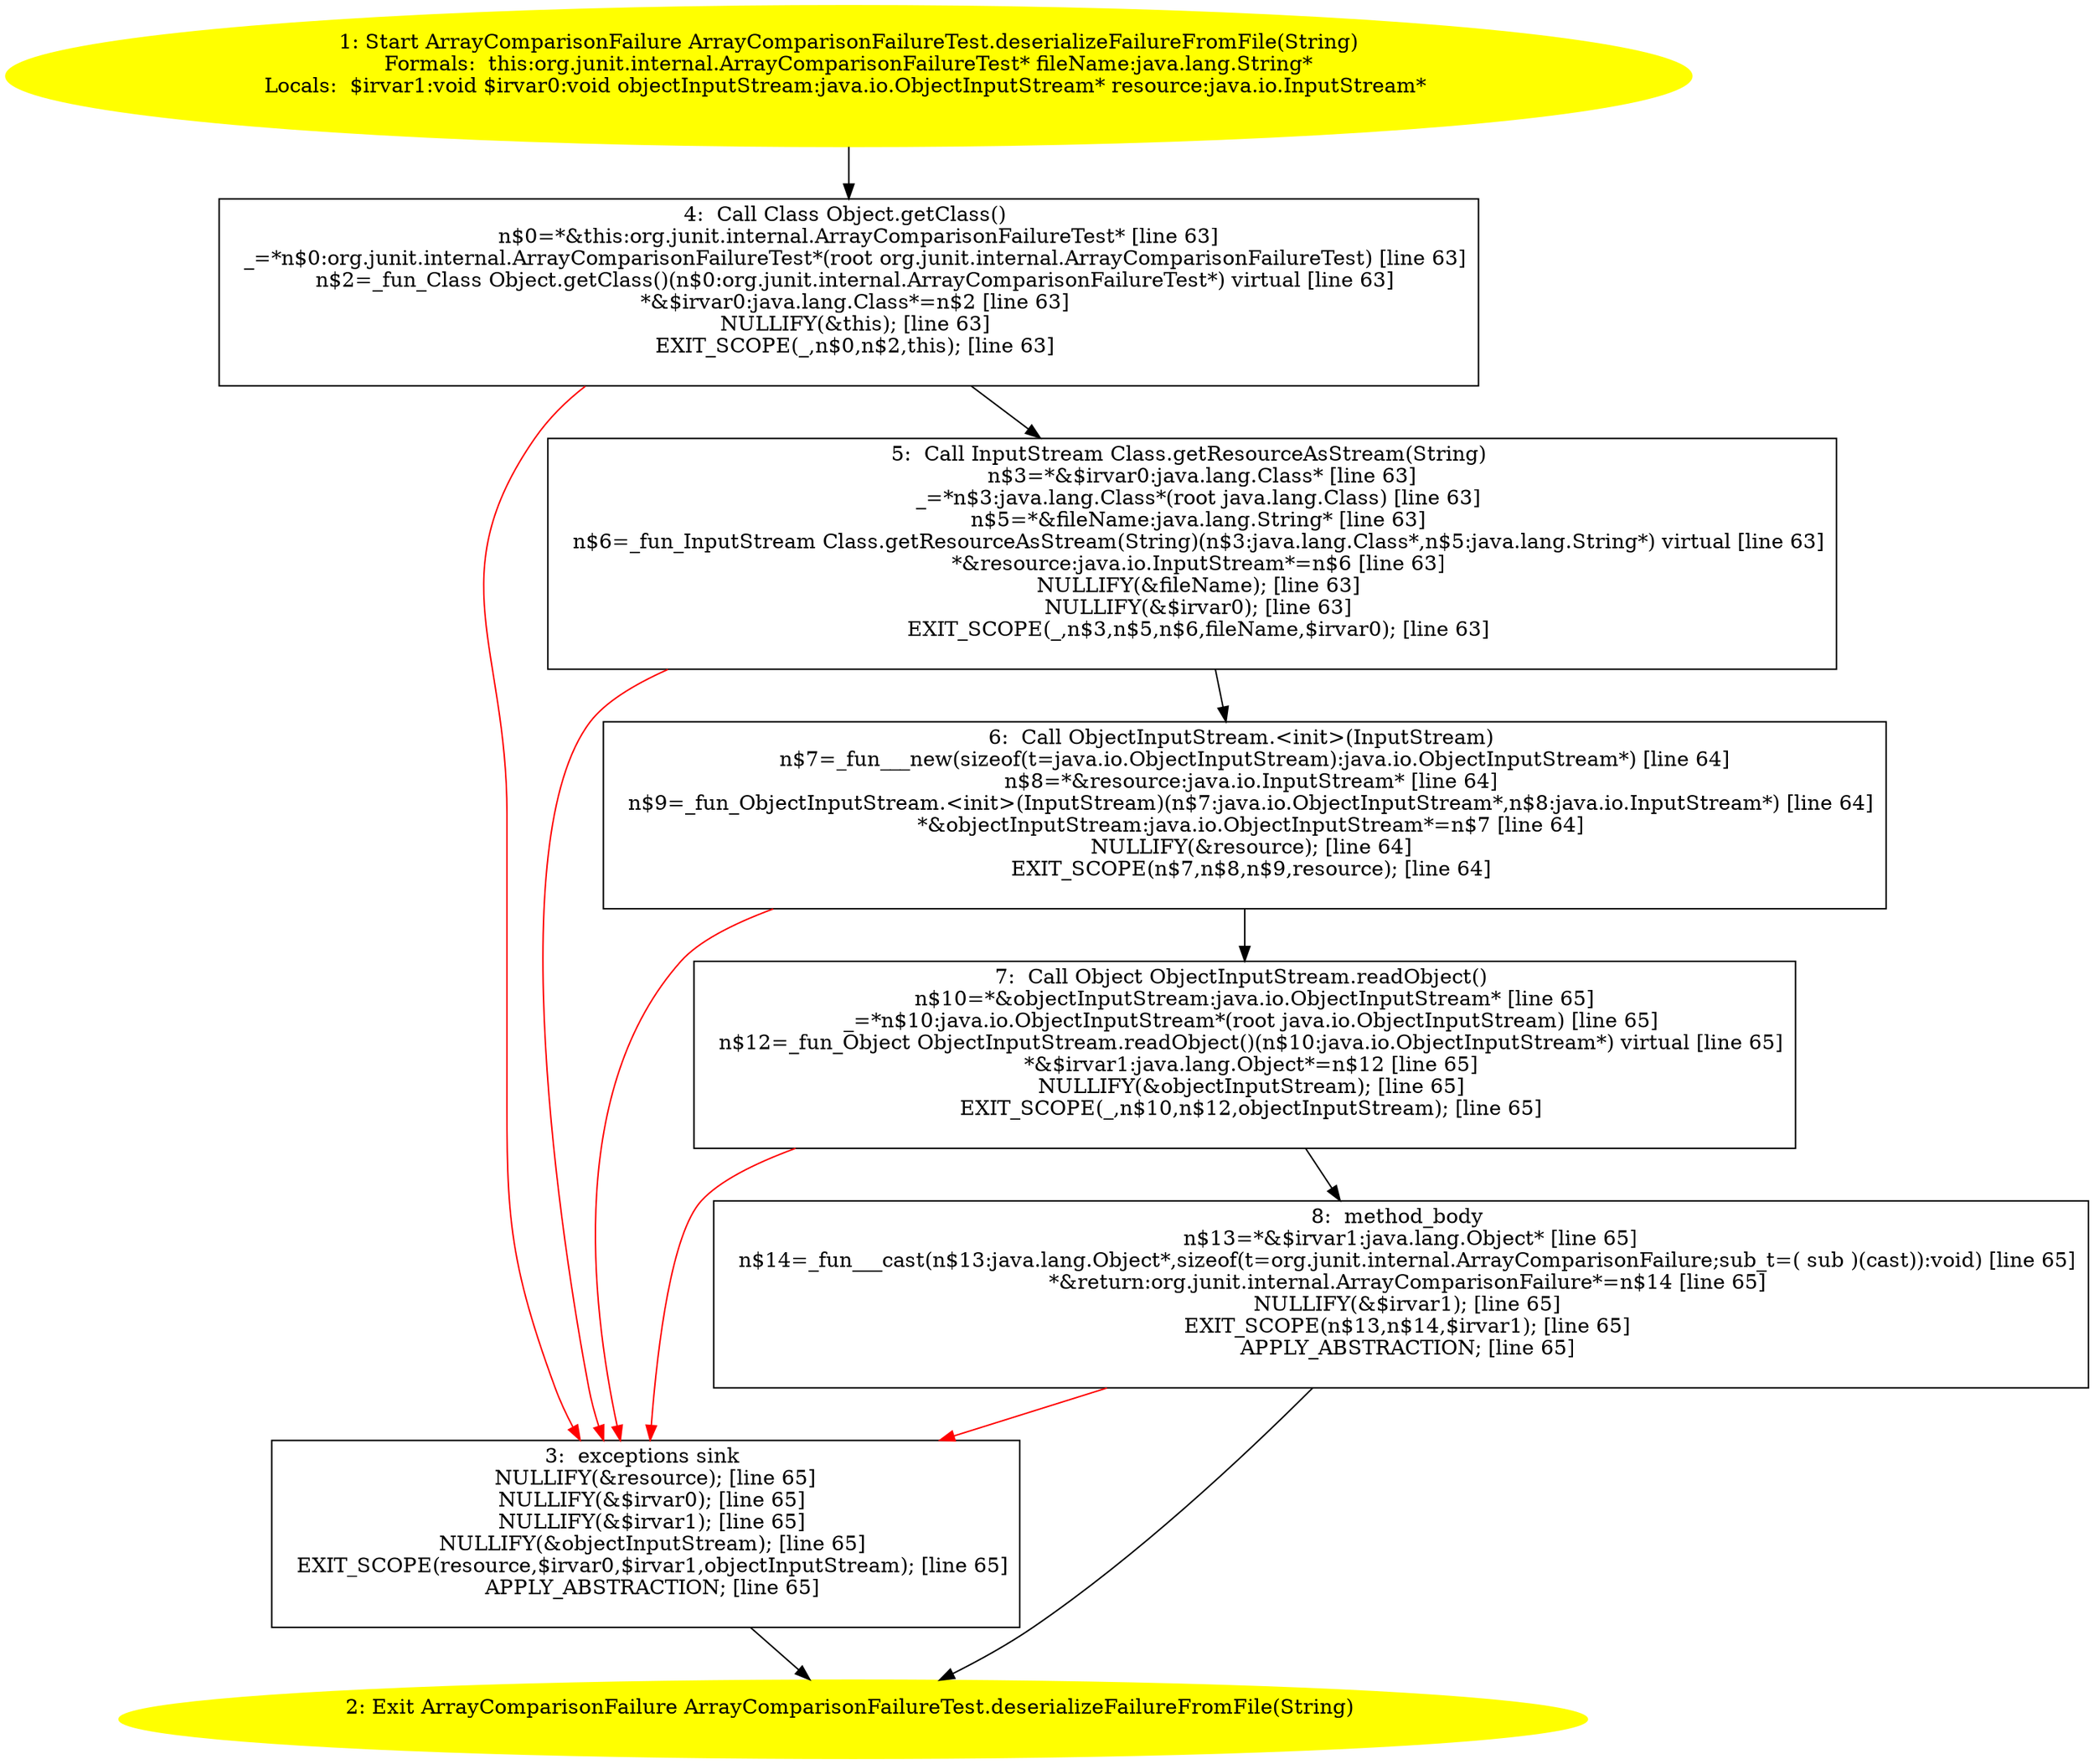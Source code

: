 /* @generated */
digraph cfg {
"org.junit.internal.ArrayComparisonFailureTest.deserializeFailureFromFile(java.lang.String):org.junit.e46ffd1a13fc3d3604741bfa10451ec1_1" [label="1: Start ArrayComparisonFailure ArrayComparisonFailureTest.deserializeFailureFromFile(String)\nFormals:  this:org.junit.internal.ArrayComparisonFailureTest* fileName:java.lang.String*\nLocals:  $irvar1:void $irvar0:void objectInputStream:java.io.ObjectInputStream* resource:java.io.InputStream* \n  " color=yellow style=filled]
	

	 "org.junit.internal.ArrayComparisonFailureTest.deserializeFailureFromFile(java.lang.String):org.junit.e46ffd1a13fc3d3604741bfa10451ec1_1" -> "org.junit.internal.ArrayComparisonFailureTest.deserializeFailureFromFile(java.lang.String):org.junit.e46ffd1a13fc3d3604741bfa10451ec1_4" ;
"org.junit.internal.ArrayComparisonFailureTest.deserializeFailureFromFile(java.lang.String):org.junit.e46ffd1a13fc3d3604741bfa10451ec1_2" [label="2: Exit ArrayComparisonFailure ArrayComparisonFailureTest.deserializeFailureFromFile(String) \n  " color=yellow style=filled]
	

"org.junit.internal.ArrayComparisonFailureTest.deserializeFailureFromFile(java.lang.String):org.junit.e46ffd1a13fc3d3604741bfa10451ec1_3" [label="3:  exceptions sink \n   NULLIFY(&resource); [line 65]\n  NULLIFY(&$irvar0); [line 65]\n  NULLIFY(&$irvar1); [line 65]\n  NULLIFY(&objectInputStream); [line 65]\n  EXIT_SCOPE(resource,$irvar0,$irvar1,objectInputStream); [line 65]\n  APPLY_ABSTRACTION; [line 65]\n " shape="box"]
	

	 "org.junit.internal.ArrayComparisonFailureTest.deserializeFailureFromFile(java.lang.String):org.junit.e46ffd1a13fc3d3604741bfa10451ec1_3" -> "org.junit.internal.ArrayComparisonFailureTest.deserializeFailureFromFile(java.lang.String):org.junit.e46ffd1a13fc3d3604741bfa10451ec1_2" ;
"org.junit.internal.ArrayComparisonFailureTest.deserializeFailureFromFile(java.lang.String):org.junit.e46ffd1a13fc3d3604741bfa10451ec1_4" [label="4:  Call Class Object.getClass() \n   n$0=*&this:org.junit.internal.ArrayComparisonFailureTest* [line 63]\n  _=*n$0:org.junit.internal.ArrayComparisonFailureTest*(root org.junit.internal.ArrayComparisonFailureTest) [line 63]\n  n$2=_fun_Class Object.getClass()(n$0:org.junit.internal.ArrayComparisonFailureTest*) virtual [line 63]\n  *&$irvar0:java.lang.Class*=n$2 [line 63]\n  NULLIFY(&this); [line 63]\n  EXIT_SCOPE(_,n$0,n$2,this); [line 63]\n " shape="box"]
	

	 "org.junit.internal.ArrayComparisonFailureTest.deserializeFailureFromFile(java.lang.String):org.junit.e46ffd1a13fc3d3604741bfa10451ec1_4" -> "org.junit.internal.ArrayComparisonFailureTest.deserializeFailureFromFile(java.lang.String):org.junit.e46ffd1a13fc3d3604741bfa10451ec1_5" ;
	 "org.junit.internal.ArrayComparisonFailureTest.deserializeFailureFromFile(java.lang.String):org.junit.e46ffd1a13fc3d3604741bfa10451ec1_4" -> "org.junit.internal.ArrayComparisonFailureTest.deserializeFailureFromFile(java.lang.String):org.junit.e46ffd1a13fc3d3604741bfa10451ec1_3" [color="red" ];
"org.junit.internal.ArrayComparisonFailureTest.deserializeFailureFromFile(java.lang.String):org.junit.e46ffd1a13fc3d3604741bfa10451ec1_5" [label="5:  Call InputStream Class.getResourceAsStream(String) \n   n$3=*&$irvar0:java.lang.Class* [line 63]\n  _=*n$3:java.lang.Class*(root java.lang.Class) [line 63]\n  n$5=*&fileName:java.lang.String* [line 63]\n  n$6=_fun_InputStream Class.getResourceAsStream(String)(n$3:java.lang.Class*,n$5:java.lang.String*) virtual [line 63]\n  *&resource:java.io.InputStream*=n$6 [line 63]\n  NULLIFY(&fileName); [line 63]\n  NULLIFY(&$irvar0); [line 63]\n  EXIT_SCOPE(_,n$3,n$5,n$6,fileName,$irvar0); [line 63]\n " shape="box"]
	

	 "org.junit.internal.ArrayComparisonFailureTest.deserializeFailureFromFile(java.lang.String):org.junit.e46ffd1a13fc3d3604741bfa10451ec1_5" -> "org.junit.internal.ArrayComparisonFailureTest.deserializeFailureFromFile(java.lang.String):org.junit.e46ffd1a13fc3d3604741bfa10451ec1_6" ;
	 "org.junit.internal.ArrayComparisonFailureTest.deserializeFailureFromFile(java.lang.String):org.junit.e46ffd1a13fc3d3604741bfa10451ec1_5" -> "org.junit.internal.ArrayComparisonFailureTest.deserializeFailureFromFile(java.lang.String):org.junit.e46ffd1a13fc3d3604741bfa10451ec1_3" [color="red" ];
"org.junit.internal.ArrayComparisonFailureTest.deserializeFailureFromFile(java.lang.String):org.junit.e46ffd1a13fc3d3604741bfa10451ec1_6" [label="6:  Call ObjectInputStream.<init>(InputStream) \n   n$7=_fun___new(sizeof(t=java.io.ObjectInputStream):java.io.ObjectInputStream*) [line 64]\n  n$8=*&resource:java.io.InputStream* [line 64]\n  n$9=_fun_ObjectInputStream.<init>(InputStream)(n$7:java.io.ObjectInputStream*,n$8:java.io.InputStream*) [line 64]\n  *&objectInputStream:java.io.ObjectInputStream*=n$7 [line 64]\n  NULLIFY(&resource); [line 64]\n  EXIT_SCOPE(n$7,n$8,n$9,resource); [line 64]\n " shape="box"]
	

	 "org.junit.internal.ArrayComparisonFailureTest.deserializeFailureFromFile(java.lang.String):org.junit.e46ffd1a13fc3d3604741bfa10451ec1_6" -> "org.junit.internal.ArrayComparisonFailureTest.deserializeFailureFromFile(java.lang.String):org.junit.e46ffd1a13fc3d3604741bfa10451ec1_7" ;
	 "org.junit.internal.ArrayComparisonFailureTest.deserializeFailureFromFile(java.lang.String):org.junit.e46ffd1a13fc3d3604741bfa10451ec1_6" -> "org.junit.internal.ArrayComparisonFailureTest.deserializeFailureFromFile(java.lang.String):org.junit.e46ffd1a13fc3d3604741bfa10451ec1_3" [color="red" ];
"org.junit.internal.ArrayComparisonFailureTest.deserializeFailureFromFile(java.lang.String):org.junit.e46ffd1a13fc3d3604741bfa10451ec1_7" [label="7:  Call Object ObjectInputStream.readObject() \n   n$10=*&objectInputStream:java.io.ObjectInputStream* [line 65]\n  _=*n$10:java.io.ObjectInputStream*(root java.io.ObjectInputStream) [line 65]\n  n$12=_fun_Object ObjectInputStream.readObject()(n$10:java.io.ObjectInputStream*) virtual [line 65]\n  *&$irvar1:java.lang.Object*=n$12 [line 65]\n  NULLIFY(&objectInputStream); [line 65]\n  EXIT_SCOPE(_,n$10,n$12,objectInputStream); [line 65]\n " shape="box"]
	

	 "org.junit.internal.ArrayComparisonFailureTest.deserializeFailureFromFile(java.lang.String):org.junit.e46ffd1a13fc3d3604741bfa10451ec1_7" -> "org.junit.internal.ArrayComparisonFailureTest.deserializeFailureFromFile(java.lang.String):org.junit.e46ffd1a13fc3d3604741bfa10451ec1_8" ;
	 "org.junit.internal.ArrayComparisonFailureTest.deserializeFailureFromFile(java.lang.String):org.junit.e46ffd1a13fc3d3604741bfa10451ec1_7" -> "org.junit.internal.ArrayComparisonFailureTest.deserializeFailureFromFile(java.lang.String):org.junit.e46ffd1a13fc3d3604741bfa10451ec1_3" [color="red" ];
"org.junit.internal.ArrayComparisonFailureTest.deserializeFailureFromFile(java.lang.String):org.junit.e46ffd1a13fc3d3604741bfa10451ec1_8" [label="8:  method_body \n   n$13=*&$irvar1:java.lang.Object* [line 65]\n  n$14=_fun___cast(n$13:java.lang.Object*,sizeof(t=org.junit.internal.ArrayComparisonFailure;sub_t=( sub )(cast)):void) [line 65]\n  *&return:org.junit.internal.ArrayComparisonFailure*=n$14 [line 65]\n  NULLIFY(&$irvar1); [line 65]\n  EXIT_SCOPE(n$13,n$14,$irvar1); [line 65]\n  APPLY_ABSTRACTION; [line 65]\n " shape="box"]
	

	 "org.junit.internal.ArrayComparisonFailureTest.deserializeFailureFromFile(java.lang.String):org.junit.e46ffd1a13fc3d3604741bfa10451ec1_8" -> "org.junit.internal.ArrayComparisonFailureTest.deserializeFailureFromFile(java.lang.String):org.junit.e46ffd1a13fc3d3604741bfa10451ec1_2" ;
	 "org.junit.internal.ArrayComparisonFailureTest.deserializeFailureFromFile(java.lang.String):org.junit.e46ffd1a13fc3d3604741bfa10451ec1_8" -> "org.junit.internal.ArrayComparisonFailureTest.deserializeFailureFromFile(java.lang.String):org.junit.e46ffd1a13fc3d3604741bfa10451ec1_3" [color="red" ];
}
